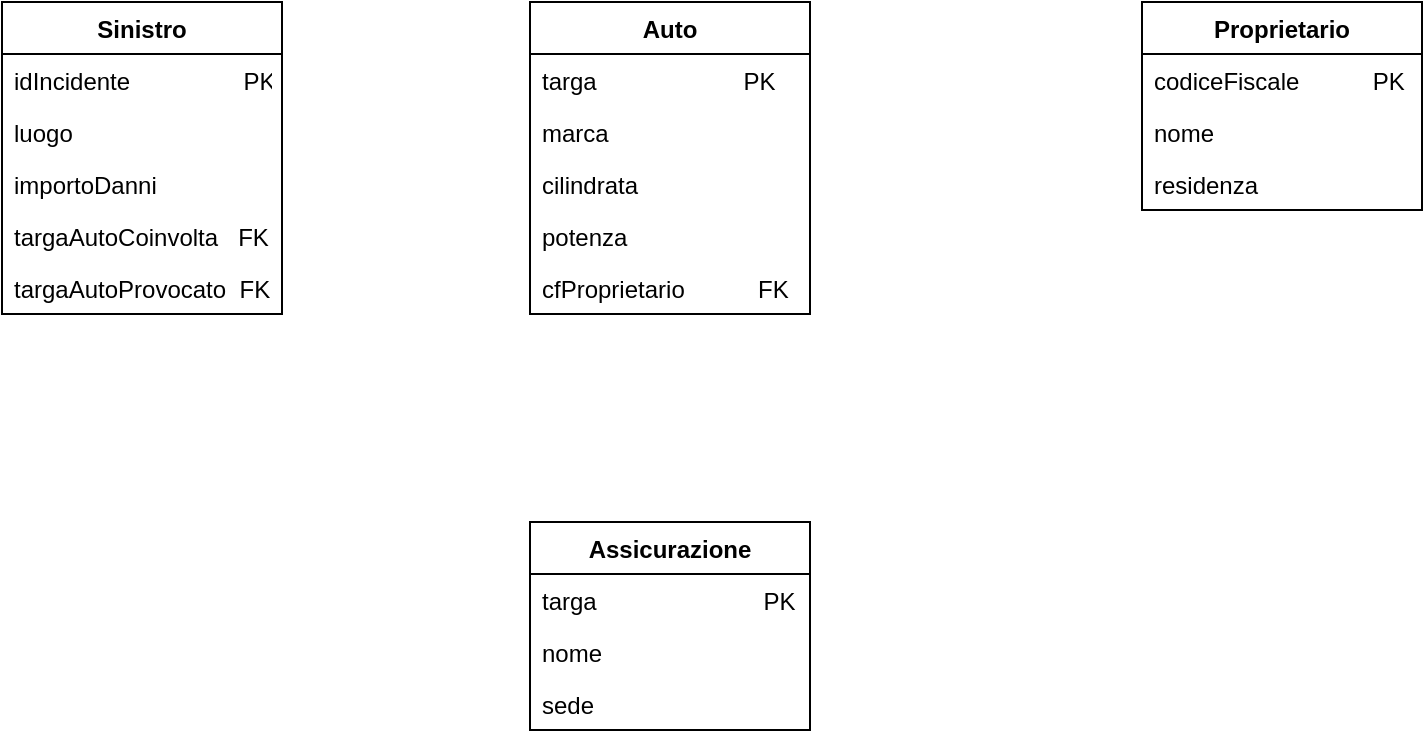 <mxfile version="14.4.4" type="device"><diagram id="btZufToxYefEJnsmZ5jH" name="Page-1"><mxGraphModel dx="912" dy="532" grid="1" gridSize="10" guides="1" tooltips="1" connect="1" arrows="1" fold="1" page="1" pageScale="1" pageWidth="827" pageHeight="1169" math="0" shadow="0"><root><mxCell id="0"/><mxCell id="1" parent="0"/><mxCell id="oxdjHdiNKzpbdvus2tLt-1" value="Auto" style="swimlane;fontStyle=1;childLayout=stackLayout;horizontal=1;startSize=26;fillColor=none;horizontalStack=0;resizeParent=1;resizeParentMax=0;resizeLast=0;collapsible=1;marginBottom=0;" parent="1" vertex="1"><mxGeometry x="344" y="70" width="140" height="156" as="geometry"/></mxCell><mxCell id="oxdjHdiNKzpbdvus2tLt-2" value="targa                      PK" style="text;strokeColor=none;fillColor=none;align=left;verticalAlign=top;spacingLeft=4;spacingRight=4;overflow=hidden;rotatable=0;points=[[0,0.5],[1,0.5]];portConstraint=eastwest;" parent="oxdjHdiNKzpbdvus2tLt-1" vertex="1"><mxGeometry y="26" width="140" height="26" as="geometry"/></mxCell><mxCell id="oxdjHdiNKzpbdvus2tLt-3" value="marca" style="text;strokeColor=none;fillColor=none;align=left;verticalAlign=top;spacingLeft=4;spacingRight=4;overflow=hidden;rotatable=0;points=[[0,0.5],[1,0.5]];portConstraint=eastwest;" parent="oxdjHdiNKzpbdvus2tLt-1" vertex="1"><mxGeometry y="52" width="140" height="26" as="geometry"/></mxCell><mxCell id="oxdjHdiNKzpbdvus2tLt-4" value="cilindrata" style="text;strokeColor=none;fillColor=none;align=left;verticalAlign=top;spacingLeft=4;spacingRight=4;overflow=hidden;rotatable=0;points=[[0,0.5],[1,0.5]];portConstraint=eastwest;" parent="oxdjHdiNKzpbdvus2tLt-1" vertex="1"><mxGeometry y="78" width="140" height="26" as="geometry"/></mxCell><mxCell id="oxdjHdiNKzpbdvus2tLt-5" value="potenza" style="text;strokeColor=none;fillColor=none;align=left;verticalAlign=top;spacingLeft=4;spacingRight=4;overflow=hidden;rotatable=0;points=[[0,0.5],[1,0.5]];portConstraint=eastwest;" parent="oxdjHdiNKzpbdvus2tLt-1" vertex="1"><mxGeometry y="104" width="140" height="26" as="geometry"/></mxCell><mxCell id="rj8VVFXMS3ccWBQ-2AR_-1" value="cfProprietario           FK" style="text;strokeColor=none;fillColor=none;align=left;verticalAlign=top;spacingLeft=4;spacingRight=4;overflow=hidden;rotatable=0;points=[[0,0.5],[1,0.5]];portConstraint=eastwest;" vertex="1" parent="oxdjHdiNKzpbdvus2tLt-1"><mxGeometry y="130" width="140" height="26" as="geometry"/></mxCell><mxCell id="oxdjHdiNKzpbdvus2tLt-6" value="Assicurazione" style="swimlane;fontStyle=1;childLayout=stackLayout;horizontal=1;startSize=26;fillColor=none;horizontalStack=0;resizeParent=1;resizeParentMax=0;resizeLast=0;collapsible=1;marginBottom=0;" parent="1" vertex="1"><mxGeometry x="344" y="330" width="140" height="104" as="geometry"/></mxCell><mxCell id="oxdjHdiNKzpbdvus2tLt-7" value="targa                         PK" style="text;strokeColor=none;fillColor=none;align=left;verticalAlign=top;spacingLeft=4;spacingRight=4;overflow=hidden;rotatable=0;points=[[0,0.5],[1,0.5]];portConstraint=eastwest;" parent="oxdjHdiNKzpbdvus2tLt-6" vertex="1"><mxGeometry y="26" width="140" height="26" as="geometry"/></mxCell><mxCell id="rj8VVFXMS3ccWBQ-2AR_-6" value="nome" style="text;strokeColor=none;fillColor=none;align=left;verticalAlign=top;spacingLeft=4;spacingRight=4;overflow=hidden;rotatable=0;points=[[0,0.5],[1,0.5]];portConstraint=eastwest;" vertex="1" parent="oxdjHdiNKzpbdvus2tLt-6"><mxGeometry y="52" width="140" height="26" as="geometry"/></mxCell><mxCell id="rj8VVFXMS3ccWBQ-2AR_-5" value="sede" style="text;strokeColor=none;fillColor=none;align=left;verticalAlign=top;spacingLeft=4;spacingRight=4;overflow=hidden;rotatable=0;points=[[0,0.5],[1,0.5]];portConstraint=eastwest;" vertex="1" parent="oxdjHdiNKzpbdvus2tLt-6"><mxGeometry y="78" width="140" height="26" as="geometry"/></mxCell><mxCell id="oxdjHdiNKzpbdvus2tLt-11" value="Proprietario" style="swimlane;fontStyle=1;childLayout=stackLayout;horizontal=1;startSize=26;fillColor=none;horizontalStack=0;resizeParent=1;resizeParentMax=0;resizeLast=0;collapsible=1;marginBottom=0;" parent="1" vertex="1"><mxGeometry x="650" y="70" width="140" height="104" as="geometry"/></mxCell><mxCell id="oxdjHdiNKzpbdvus2tLt-12" value="codiceFiscale           PK" style="text;strokeColor=none;fillColor=none;align=left;verticalAlign=top;spacingLeft=4;spacingRight=4;overflow=hidden;rotatable=0;points=[[0,0.5],[1,0.5]];portConstraint=eastwest;" parent="oxdjHdiNKzpbdvus2tLt-11" vertex="1"><mxGeometry y="26" width="140" height="26" as="geometry"/></mxCell><mxCell id="rj8VVFXMS3ccWBQ-2AR_-2" value="nome" style="text;strokeColor=none;fillColor=none;align=left;verticalAlign=top;spacingLeft=4;spacingRight=4;overflow=hidden;rotatable=0;points=[[0,0.5],[1,0.5]];portConstraint=eastwest;" vertex="1" parent="oxdjHdiNKzpbdvus2tLt-11"><mxGeometry y="52" width="140" height="26" as="geometry"/></mxCell><mxCell id="rj8VVFXMS3ccWBQ-2AR_-3" value="residenza" style="text;strokeColor=none;fillColor=none;align=left;verticalAlign=top;spacingLeft=4;spacingRight=4;overflow=hidden;rotatable=0;points=[[0,0.5],[1,0.5]];portConstraint=eastwest;" vertex="1" parent="oxdjHdiNKzpbdvus2tLt-11"><mxGeometry y="78" width="140" height="26" as="geometry"/></mxCell><mxCell id="oxdjHdiNKzpbdvus2tLt-16" value="Sinistro" style="swimlane;fontStyle=1;childLayout=stackLayout;horizontal=1;startSize=26;fillColor=none;horizontalStack=0;resizeParent=1;resizeParentMax=0;resizeLast=0;collapsible=1;marginBottom=0;" parent="1" vertex="1"><mxGeometry x="80" y="70" width="140" height="156" as="geometry"/></mxCell><mxCell id="oxdjHdiNKzpbdvus2tLt-17" value="idIncidente                 PK" style="text;strokeColor=none;fillColor=none;align=left;verticalAlign=top;spacingLeft=4;spacingRight=4;overflow=hidden;rotatable=0;points=[[0,0.5],[1,0.5]];portConstraint=eastwest;" parent="oxdjHdiNKzpbdvus2tLt-16" vertex="1"><mxGeometry y="26" width="140" height="26" as="geometry"/></mxCell><mxCell id="oxdjHdiNKzpbdvus2tLt-18" value="luogo" style="text;strokeColor=none;fillColor=none;align=left;verticalAlign=top;spacingLeft=4;spacingRight=4;overflow=hidden;rotatable=0;points=[[0,0.5],[1,0.5]];portConstraint=eastwest;" parent="oxdjHdiNKzpbdvus2tLt-16" vertex="1"><mxGeometry y="52" width="140" height="26" as="geometry"/></mxCell><mxCell id="oxdjHdiNKzpbdvus2tLt-19" value="importoDanni" style="text;strokeColor=none;fillColor=none;align=left;verticalAlign=top;spacingLeft=4;spacingRight=4;overflow=hidden;rotatable=0;points=[[0,0.5],[1,0.5]];portConstraint=eastwest;" parent="oxdjHdiNKzpbdvus2tLt-16" vertex="1"><mxGeometry y="78" width="140" height="26" as="geometry"/></mxCell><mxCell id="rj8VVFXMS3ccWBQ-2AR_-8" value="targaAutoCoinvolta   FK" style="text;strokeColor=none;fillColor=none;align=left;verticalAlign=top;spacingLeft=4;spacingRight=4;overflow=hidden;rotatable=0;points=[[0,0.5],[1,0.5]];portConstraint=eastwest;" vertex="1" parent="oxdjHdiNKzpbdvus2tLt-16"><mxGeometry y="104" width="140" height="26" as="geometry"/></mxCell><mxCell id="rj8VVFXMS3ccWBQ-2AR_-9" value="targaAutoProvocato  FK" style="text;strokeColor=none;fillColor=none;align=left;verticalAlign=top;spacingLeft=4;spacingRight=4;overflow=hidden;rotatable=0;points=[[0,0.5],[1,0.5]];portConstraint=eastwest;" vertex="1" parent="oxdjHdiNKzpbdvus2tLt-16"><mxGeometry y="130" width="140" height="26" as="geometry"/></mxCell></root></mxGraphModel></diagram></mxfile>